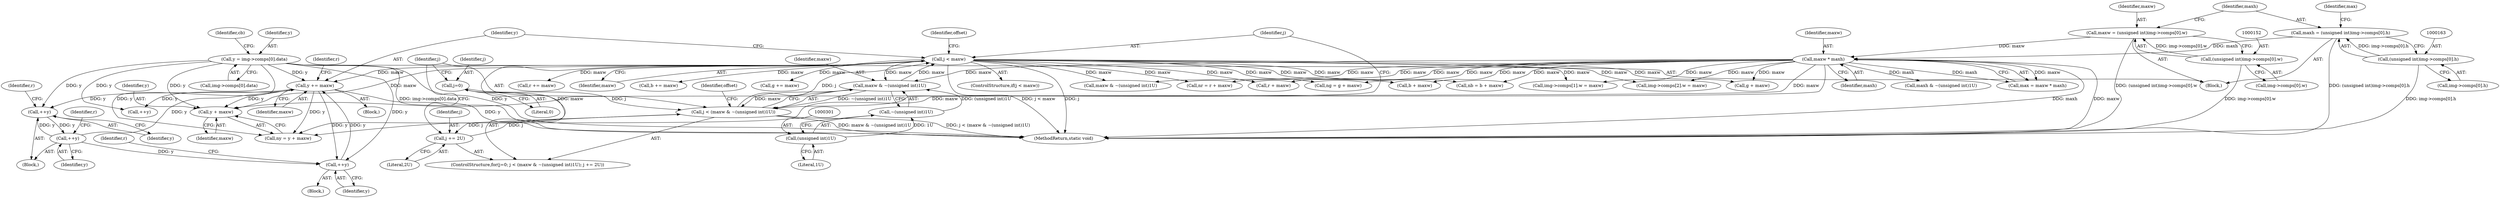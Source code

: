 digraph "0_openjpeg_15f081c89650dccee4aa4ae66f614c3fdb268767_0@pointer" {
"1000273" [label="(Call,y + maxw)"];
"1000176" [label="(Call,y = img->comps[0].data)"];
"1000440" [label="(Call,y += maxw)"];
"1000392" [label="(Call,j < maxw)"];
"1000295" [label="(Call,j < (maxw & ~(unsigned int)1U))"];
"1000303" [label="(Call,j += 2U)"];
"1000292" [label="(Call,j=0)"];
"1000297" [label="(Call,maxw & ~(unsigned int)1U)"];
"1000173" [label="(Call,maxw * maxh)"];
"1000149" [label="(Call,maxw = (unsigned int)img->comps[0].w)"];
"1000151" [label="(Call,(unsigned int)img->comps[0].w)"];
"1000160" [label="(Call,maxh = (unsigned int)img->comps[0].h)"];
"1000162" [label="(Call,(unsigned int)img->comps[0].h)"];
"1000299" [label="(Call,~(unsigned int)1U)"];
"1000300" [label="(Call,(unsigned int)1U)"];
"1000408" [label="(Call,++y)"];
"1000339" [label="(Call,++y)"];
"1000319" [label="(Call,++y)"];
"1000695" [label="(MethodReturn,static void)"];
"1000274" [label="(Identifier,y)"];
"1000305" [label="(Literal,2U)"];
"1000391" [label="(ControlStructure,if(j < maxw))"];
"1000283" [label="(Call,g + maxw)"];
"1000443" [label="(Call,r += maxw)"];
"1000463" [label="(Call,maxw & ~(unsigned int)1U)"];
"1000395" [label="(Block,)"];
"1000394" [label="(Identifier,maxw)"];
"1000308" [label="(Identifier,offset)"];
"1000302" [label="(Literal,1U)"];
"1000392" [label="(Call,j < maxw)"];
"1000291" [label="(ControlStructure,for(j=0; j < (maxw & ~(unsigned int)1U); j += 2U))"];
"1000151" [label="(Call,(unsigned int)img->comps[0].w)"];
"1000303" [label="(Call,j += 2U)"];
"1000278" [label="(Call,r + maxw)"];
"1000299" [label="(Call,~(unsigned int)1U)"];
"1000288" [label="(Call,b + maxw)"];
"1000340" [label="(Identifier,y)"];
"1000298" [label="(Identifier,maxw)"];
"1000297" [label="(Call,maxw & ~(unsigned int)1U)"];
"1000286" [label="(Call,nb = b + maxw)"];
"1000295" [label="(Call,j < (maxw & ~(unsigned int)1U))"];
"1000449" [label="(Call,b += maxw)"];
"1000585" [label="(Call,img->comps[1].w = maxw)"];
"1000275" [label="(Identifier,maxw)"];
"1000270" [label="(Block,)"];
"1000174" [label="(Identifier,maxw)"];
"1000293" [label="(Identifier,j)"];
"1000603" [label="(Call,img->comps[2].w = maxw)"];
"1000440" [label="(Call,y += maxw)"];
"1000178" [label="(Call,img->comps[0].data)"];
"1000319" [label="(Call,++y)"];
"1000276" [label="(Call,nr = r + maxw)"];
"1000300" [label="(Call,(unsigned int)1U)"];
"1000173" [label="(Call,maxw * maxh)"];
"1000304" [label="(Identifier,j)"];
"1000411" [label="(Identifier,r)"];
"1000186" [label="(Identifier,cb)"];
"1000408" [label="(Call,++y)"];
"1000342" [label="(Identifier,r)"];
"1000176" [label="(Call,y = img->comps[0].data)"];
"1000320" [label="(Identifier,y)"];
"1000150" [label="(Identifier,maxw)"];
"1000441" [label="(Identifier,y)"];
"1000281" [label="(Call,ng = g + maxw)"];
"1000306" [label="(Block,)"];
"1000485" [label="(Call,++y)"];
"1000294" [label="(Literal,0)"];
"1000149" [label="(Call,maxw = (unsigned int)img->comps[0].w)"];
"1000322" [label="(Identifier,r)"];
"1000339" [label="(Call,++y)"];
"1000175" [label="(Identifier,maxh)"];
"1000172" [label="(Identifier,max)"];
"1000161" [label="(Identifier,maxh)"];
"1000273" [label="(Call,y + maxw)"];
"1000442" [label="(Identifier,maxw)"];
"1000261" [label="(Call,maxh & ~(unsigned int)1U)"];
"1000271" [label="(Call,ny = y + maxw)"];
"1000177" [label="(Identifier,y)"];
"1000444" [label="(Identifier,r)"];
"1000296" [label="(Identifier,j)"];
"1000397" [label="(Identifier,offset)"];
"1000393" [label="(Identifier,j)"];
"1000171" [label="(Call,max = maxw * maxh)"];
"1000103" [label="(Block,)"];
"1000160" [label="(Call,maxh = (unsigned int)img->comps[0].h)"];
"1000162" [label="(Call,(unsigned int)img->comps[0].h)"];
"1000164" [label="(Call,img->comps[0].h)"];
"1000409" [label="(Identifier,y)"];
"1000153" [label="(Call,img->comps[0].w)"];
"1000446" [label="(Call,g += maxw)"];
"1000292" [label="(Call,j=0)"];
"1000273" -> "1000271"  [label="AST: "];
"1000273" -> "1000275"  [label="CFG: "];
"1000274" -> "1000273"  [label="AST: "];
"1000275" -> "1000273"  [label="AST: "];
"1000271" -> "1000273"  [label="CFG: "];
"1000176" -> "1000273"  [label="DDG: y"];
"1000440" -> "1000273"  [label="DDG: y"];
"1000173" -> "1000273"  [label="DDG: maxw"];
"1000392" -> "1000273"  [label="DDG: maxw"];
"1000176" -> "1000103"  [label="AST: "];
"1000176" -> "1000178"  [label="CFG: "];
"1000177" -> "1000176"  [label="AST: "];
"1000178" -> "1000176"  [label="AST: "];
"1000186" -> "1000176"  [label="CFG: "];
"1000176" -> "1000695"  [label="DDG: img->comps[0].data"];
"1000176" -> "1000695"  [label="DDG: y"];
"1000176" -> "1000271"  [label="DDG: y"];
"1000176" -> "1000319"  [label="DDG: y"];
"1000176" -> "1000408"  [label="DDG: y"];
"1000176" -> "1000440"  [label="DDG: y"];
"1000176" -> "1000485"  [label="DDG: y"];
"1000440" -> "1000270"  [label="AST: "];
"1000440" -> "1000442"  [label="CFG: "];
"1000441" -> "1000440"  [label="AST: "];
"1000442" -> "1000440"  [label="AST: "];
"1000444" -> "1000440"  [label="CFG: "];
"1000440" -> "1000695"  [label="DDG: y"];
"1000440" -> "1000271"  [label="DDG: y"];
"1000440" -> "1000319"  [label="DDG: y"];
"1000440" -> "1000408"  [label="DDG: y"];
"1000392" -> "1000440"  [label="DDG: maxw"];
"1000408" -> "1000440"  [label="DDG: y"];
"1000339" -> "1000440"  [label="DDG: y"];
"1000440" -> "1000485"  [label="DDG: y"];
"1000392" -> "1000391"  [label="AST: "];
"1000392" -> "1000394"  [label="CFG: "];
"1000393" -> "1000392"  [label="AST: "];
"1000394" -> "1000392"  [label="AST: "];
"1000397" -> "1000392"  [label="CFG: "];
"1000441" -> "1000392"  [label="CFG: "];
"1000392" -> "1000695"  [label="DDG: j < maxw"];
"1000392" -> "1000695"  [label="DDG: j"];
"1000392" -> "1000271"  [label="DDG: maxw"];
"1000392" -> "1000276"  [label="DDG: maxw"];
"1000392" -> "1000278"  [label="DDG: maxw"];
"1000392" -> "1000281"  [label="DDG: maxw"];
"1000392" -> "1000283"  [label="DDG: maxw"];
"1000392" -> "1000286"  [label="DDG: maxw"];
"1000392" -> "1000288"  [label="DDG: maxw"];
"1000392" -> "1000297"  [label="DDG: maxw"];
"1000295" -> "1000392"  [label="DDG: j"];
"1000297" -> "1000392"  [label="DDG: maxw"];
"1000392" -> "1000443"  [label="DDG: maxw"];
"1000392" -> "1000446"  [label="DDG: maxw"];
"1000392" -> "1000449"  [label="DDG: maxw"];
"1000392" -> "1000463"  [label="DDG: maxw"];
"1000392" -> "1000585"  [label="DDG: maxw"];
"1000392" -> "1000603"  [label="DDG: maxw"];
"1000295" -> "1000291"  [label="AST: "];
"1000295" -> "1000297"  [label="CFG: "];
"1000296" -> "1000295"  [label="AST: "];
"1000297" -> "1000295"  [label="AST: "];
"1000308" -> "1000295"  [label="CFG: "];
"1000393" -> "1000295"  [label="CFG: "];
"1000295" -> "1000695"  [label="DDG: maxw & ~(unsigned int)1U"];
"1000295" -> "1000695"  [label="DDG: j < (maxw & ~(unsigned int)1U)"];
"1000303" -> "1000295"  [label="DDG: j"];
"1000292" -> "1000295"  [label="DDG: j"];
"1000297" -> "1000295"  [label="DDG: maxw"];
"1000297" -> "1000295"  [label="DDG: ~(unsigned int)1U"];
"1000295" -> "1000303"  [label="DDG: j"];
"1000303" -> "1000291"  [label="AST: "];
"1000303" -> "1000305"  [label="CFG: "];
"1000304" -> "1000303"  [label="AST: "];
"1000305" -> "1000303"  [label="AST: "];
"1000296" -> "1000303"  [label="CFG: "];
"1000292" -> "1000291"  [label="AST: "];
"1000292" -> "1000294"  [label="CFG: "];
"1000293" -> "1000292"  [label="AST: "];
"1000294" -> "1000292"  [label="AST: "];
"1000296" -> "1000292"  [label="CFG: "];
"1000297" -> "1000299"  [label="CFG: "];
"1000298" -> "1000297"  [label="AST: "];
"1000299" -> "1000297"  [label="AST: "];
"1000173" -> "1000297"  [label="DDG: maxw"];
"1000299" -> "1000297"  [label="DDG: (unsigned int)1U"];
"1000173" -> "1000171"  [label="AST: "];
"1000173" -> "1000175"  [label="CFG: "];
"1000174" -> "1000173"  [label="AST: "];
"1000175" -> "1000173"  [label="AST: "];
"1000171" -> "1000173"  [label="CFG: "];
"1000173" -> "1000695"  [label="DDG: maxw"];
"1000173" -> "1000695"  [label="DDG: maxh"];
"1000173" -> "1000171"  [label="DDG: maxw"];
"1000173" -> "1000171"  [label="DDG: maxh"];
"1000149" -> "1000173"  [label="DDG: maxw"];
"1000160" -> "1000173"  [label="DDG: maxh"];
"1000173" -> "1000261"  [label="DDG: maxh"];
"1000173" -> "1000271"  [label="DDG: maxw"];
"1000173" -> "1000276"  [label="DDG: maxw"];
"1000173" -> "1000278"  [label="DDG: maxw"];
"1000173" -> "1000281"  [label="DDG: maxw"];
"1000173" -> "1000283"  [label="DDG: maxw"];
"1000173" -> "1000286"  [label="DDG: maxw"];
"1000173" -> "1000288"  [label="DDG: maxw"];
"1000173" -> "1000463"  [label="DDG: maxw"];
"1000173" -> "1000585"  [label="DDG: maxw"];
"1000173" -> "1000603"  [label="DDG: maxw"];
"1000149" -> "1000103"  [label="AST: "];
"1000149" -> "1000151"  [label="CFG: "];
"1000150" -> "1000149"  [label="AST: "];
"1000151" -> "1000149"  [label="AST: "];
"1000161" -> "1000149"  [label="CFG: "];
"1000149" -> "1000695"  [label="DDG: (unsigned int)img->comps[0].w"];
"1000151" -> "1000149"  [label="DDG: img->comps[0].w"];
"1000151" -> "1000153"  [label="CFG: "];
"1000152" -> "1000151"  [label="AST: "];
"1000153" -> "1000151"  [label="AST: "];
"1000151" -> "1000695"  [label="DDG: img->comps[0].w"];
"1000160" -> "1000103"  [label="AST: "];
"1000160" -> "1000162"  [label="CFG: "];
"1000161" -> "1000160"  [label="AST: "];
"1000162" -> "1000160"  [label="AST: "];
"1000172" -> "1000160"  [label="CFG: "];
"1000160" -> "1000695"  [label="DDG: (unsigned int)img->comps[0].h"];
"1000162" -> "1000160"  [label="DDG: img->comps[0].h"];
"1000162" -> "1000164"  [label="CFG: "];
"1000163" -> "1000162"  [label="AST: "];
"1000164" -> "1000162"  [label="AST: "];
"1000162" -> "1000695"  [label="DDG: img->comps[0].h"];
"1000299" -> "1000300"  [label="CFG: "];
"1000300" -> "1000299"  [label="AST: "];
"1000300" -> "1000299"  [label="DDG: 1U"];
"1000300" -> "1000302"  [label="CFG: "];
"1000301" -> "1000300"  [label="AST: "];
"1000302" -> "1000300"  [label="AST: "];
"1000408" -> "1000395"  [label="AST: "];
"1000408" -> "1000409"  [label="CFG: "];
"1000409" -> "1000408"  [label="AST: "];
"1000411" -> "1000408"  [label="CFG: "];
"1000339" -> "1000408"  [label="DDG: y"];
"1000339" -> "1000306"  [label="AST: "];
"1000339" -> "1000340"  [label="CFG: "];
"1000340" -> "1000339"  [label="AST: "];
"1000342" -> "1000339"  [label="CFG: "];
"1000339" -> "1000319"  [label="DDG: y"];
"1000319" -> "1000339"  [label="DDG: y"];
"1000319" -> "1000306"  [label="AST: "];
"1000319" -> "1000320"  [label="CFG: "];
"1000320" -> "1000319"  [label="AST: "];
"1000322" -> "1000319"  [label="CFG: "];
}
